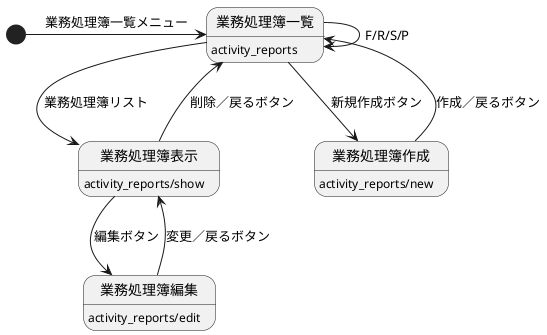 @startuml 業務処理簿
[*] -> 業務処理簿一覧: 業務処理簿一覧メニュー

業務処理簿一覧 --> 業務処理簿表示: 業務処理簿リスト
業務処理簿表示 --> 業務処理簿一覧: 削除／戻るボタン

業務処理簿一覧 --> 業務処理簿作成: 新規作成ボタン
業務処理簿作成 --> 業務処理簿一覧: 作成／戻るボタン

業務処理簿表示 --> 業務処理簿編集: 編集ボタン
業務処理簿編集 --> 業務処理簿表示: 変更／戻るボタン

業務処理簿一覧 --> 業務処理簿一覧: F/R/S/P

業務処理簿一覧: activity_reports
業務処理簿表示: activity_reports/show
業務処理簿作成: activity_reports/new
業務処理簿編集: activity_reports/edit
@enduml
